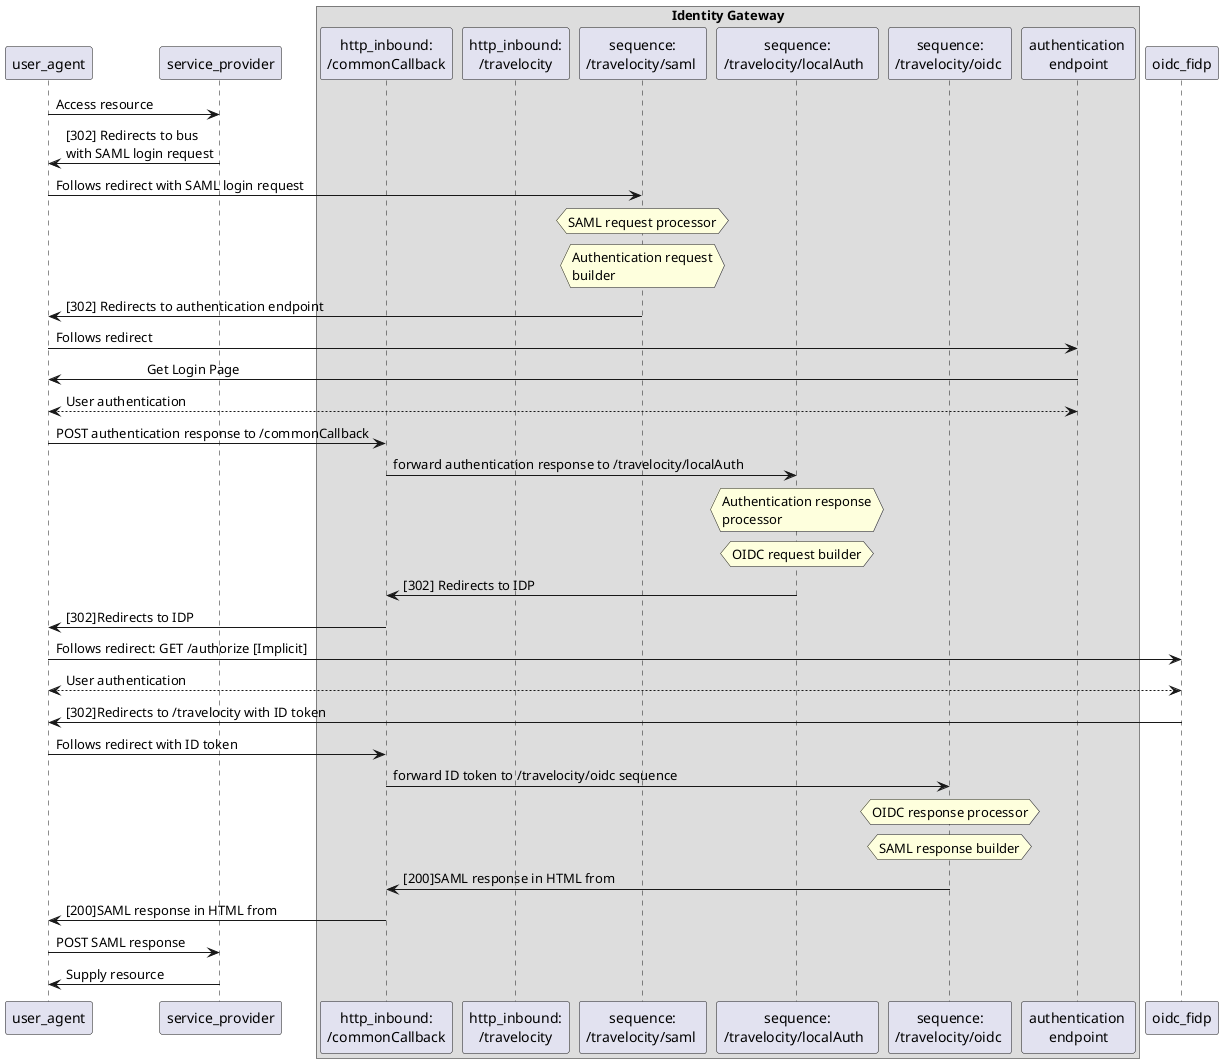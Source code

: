 @startuml
participant user_agent
participant service_provider

box "Identity Gateway"
participant "http_inbound:\n/commonCallback" as commonCallBackEP
participant "http_inbound:\n/travelocity" as http_inbound_travelocity
participant "sequence:\n/travelocity/saml " as sequence_1
participant "sequence:\n/travelocity/localAuth  " as sequence_2
participant "sequence:\n/travelocity/oidc " as sequence_3
participant "authentication \nendpoint" as auth_endpoint
end box
participant oidc_fidp




user_agent -> service_provider : Access resource
service_provider -> user_agent : [302] Redirects to bus\nwith SAML login request
user_agent -> sequence_1 : Follows redirect with SAML login request
hnote over sequence_1 : SAML request processor
hnote over sequence_1 : Authentication request\nbuilder

sequence_1 -> user_agent : [302] Redirects to authentication endpoint
user_agent -> auth_endpoint : Follows redirect
auth_endpoint -> user_agent : \t\t\tGet Login Page
auth_endpoint <--> user_agent : User authentication
user_agent -> commonCallBackEP : POST authentication response to /commonCallback
commonCallBackEP -> sequence_2 : forward authentication response to /travelocity/localAuth
hnote over sequence_2 : Authentication response\nprocessor
hnote over sequence_2 : OIDC request builder

sequence_2 -> commonCallBackEP : [302] Redirects to IDP
commonCallBackEP -> user_agent : [302]Redirects to IDP
user_agent -> oidc_fidp : Follows redirect: GET /authorize [Implicit]

oidc_fidp <--> user_agent : User authentication
oidc_fidp -> user_agent : [302]Redirects to /travelocity with ID token
user_agent -> commonCallBackEP : Follows redirect with ID token
commonCallBackEP -> sequence_3 : forward ID token to /travelocity/oidc sequence
hnote over sequence_3 : OIDC response processor
hnote over sequence_3 : SAML response builder

sequence_3 -> commonCallBackEP : [200]SAML response in HTML from
commonCallBackEP -> user_agent : [200]SAML response in HTML from
user_agent -> service_provider : POST SAML response
service_provider -> user_agent : Supply resource

@enduml

